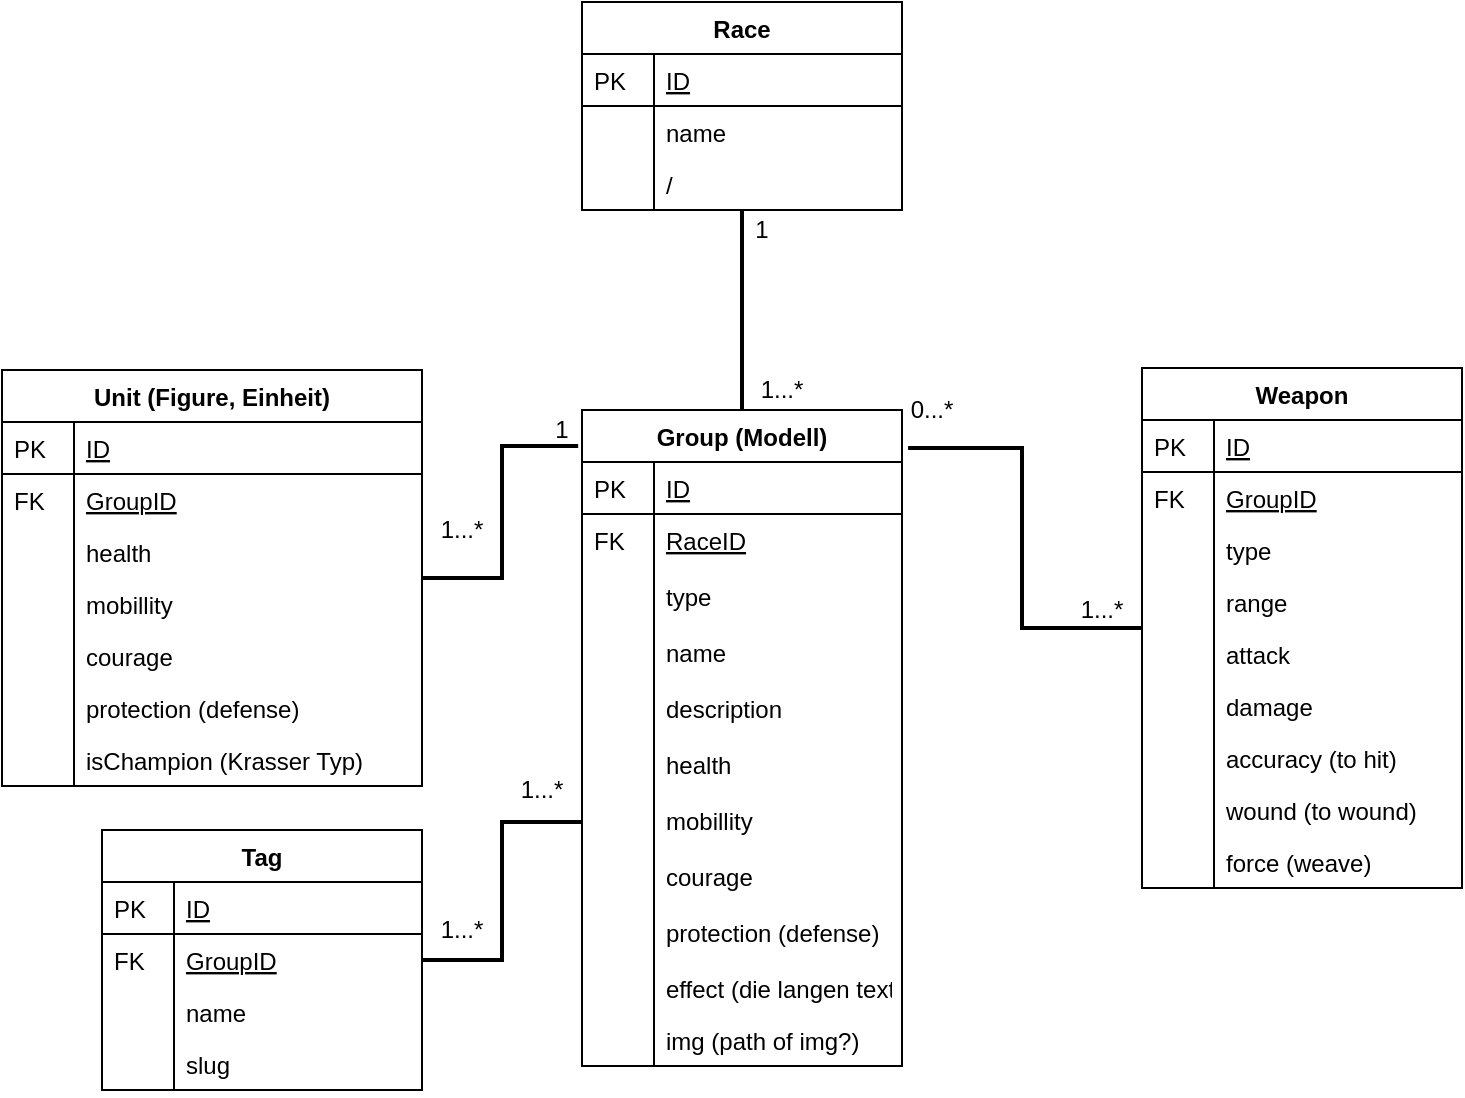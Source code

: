 <mxfile version="12.6.5" type="device"><diagram id="C5RBs43oDa-KdzZeNtuy" name="Page-1"><mxGraphModel dx="1695" dy="1679" grid="1" gridSize="10" guides="1" tooltips="1" connect="1" arrows="1" fold="1" page="1" pageScale="1" pageWidth="827" pageHeight="1169" math="0" shadow="0"><root><mxCell id="WIyWlLk6GJQsqaUBKTNV-0"/><mxCell id="WIyWlLk6GJQsqaUBKTNV-1" parent="WIyWlLk6GJQsqaUBKTNV-0"/><mxCell id="4ZIwkQO6H_GLHo8sSHBJ-36" style="edgeStyle=orthogonalEdgeStyle;rounded=0;orthogonalLoop=1;jettySize=auto;html=1;strokeWidth=2;endArrow=none;endFill=0;exitX=1.019;exitY=0.058;exitDx=0;exitDy=0;exitPerimeter=0;" edge="1" parent="WIyWlLk6GJQsqaUBKTNV-1" source="zkfFHV4jXpPFQw0GAbJ--64" target="4ZIwkQO6H_GLHo8sSHBJ-16"><mxGeometry relative="1" as="geometry"/></mxCell><mxCell id="zkfFHV4jXpPFQw0GAbJ--64" value="Group (Modell)" style="swimlane;fontStyle=1;childLayout=stackLayout;horizontal=1;startSize=26;horizontalStack=0;resizeParent=1;resizeLast=0;collapsible=1;marginBottom=0;rounded=0;shadow=0;strokeWidth=1;" parent="WIyWlLk6GJQsqaUBKTNV-1" vertex="1"><mxGeometry x="280" y="40" width="160" height="328" as="geometry"><mxRectangle x="280" y="40" width="160" height="26" as="alternateBounds"/></mxGeometry></mxCell><mxCell id="zkfFHV4jXpPFQw0GAbJ--65" value="ID" style="shape=partialRectangle;top=0;left=0;right=0;bottom=1;align=left;verticalAlign=top;fillColor=none;spacingLeft=40;spacingRight=4;overflow=hidden;rotatable=0;points=[[0,0.5],[1,0.5]];portConstraint=eastwest;dropTarget=0;rounded=0;shadow=0;strokeWidth=1;fontStyle=4" parent="zkfFHV4jXpPFQw0GAbJ--64" vertex="1"><mxGeometry y="26" width="160" height="26" as="geometry"/></mxCell><mxCell id="zkfFHV4jXpPFQw0GAbJ--66" value="PK" style="shape=partialRectangle;top=0;left=0;bottom=0;fillColor=none;align=left;verticalAlign=top;spacingLeft=4;spacingRight=4;overflow=hidden;rotatable=0;points=[];portConstraint=eastwest;part=1;" parent="zkfFHV4jXpPFQw0GAbJ--65" vertex="1" connectable="0"><mxGeometry width="36" height="26" as="geometry"/></mxCell><mxCell id="4ZIwkQO6H_GLHo8sSHBJ-45" value="RaceID" style="shape=partialRectangle;top=0;left=0;right=0;bottom=0;align=left;verticalAlign=top;fillColor=none;spacingLeft=40;spacingRight=4;overflow=hidden;rotatable=0;points=[[0,0.5],[1,0.5]];portConstraint=eastwest;dropTarget=0;rounded=0;shadow=0;strokeWidth=1;fontStyle=4" vertex="1" parent="zkfFHV4jXpPFQw0GAbJ--64"><mxGeometry y="52" width="160" height="28" as="geometry"/></mxCell><mxCell id="4ZIwkQO6H_GLHo8sSHBJ-46" value="FK" style="shape=partialRectangle;top=0;left=0;bottom=0;fillColor=none;align=left;verticalAlign=top;spacingLeft=4;spacingRight=4;overflow=hidden;rotatable=0;points=[];portConstraint=eastwest;part=1;" vertex="1" connectable="0" parent="4ZIwkQO6H_GLHo8sSHBJ-45"><mxGeometry width="36" height="28" as="geometry"/></mxCell><mxCell id="4ZIwkQO6H_GLHo8sSHBJ-58" value="type" style="shape=partialRectangle;top=0;left=0;right=0;bottom=0;align=left;verticalAlign=top;fillColor=none;spacingLeft=40;spacingRight=4;overflow=hidden;rotatable=0;points=[[0,0.5],[1,0.5]];portConstraint=eastwest;dropTarget=0;rounded=0;shadow=0;strokeWidth=1;" vertex="1" parent="zkfFHV4jXpPFQw0GAbJ--64"><mxGeometry y="80" width="160" height="28" as="geometry"/></mxCell><mxCell id="4ZIwkQO6H_GLHo8sSHBJ-59" value="" style="shape=partialRectangle;top=0;left=0;bottom=0;fillColor=none;align=left;verticalAlign=top;spacingLeft=4;spacingRight=4;overflow=hidden;rotatable=0;points=[];portConstraint=eastwest;part=1;" vertex="1" connectable="0" parent="4ZIwkQO6H_GLHo8sSHBJ-58"><mxGeometry width="36" height="28" as="geometry"/></mxCell><mxCell id="4ZIwkQO6H_GLHo8sSHBJ-56" value="name" style="shape=partialRectangle;top=0;left=0;right=0;bottom=0;align=left;verticalAlign=top;fillColor=none;spacingLeft=40;spacingRight=4;overflow=hidden;rotatable=0;points=[[0,0.5],[1,0.5]];portConstraint=eastwest;dropTarget=0;rounded=0;shadow=0;strokeWidth=1;" vertex="1" parent="zkfFHV4jXpPFQw0GAbJ--64"><mxGeometry y="108" width="160" height="28" as="geometry"/></mxCell><mxCell id="4ZIwkQO6H_GLHo8sSHBJ-57" value="" style="shape=partialRectangle;top=0;left=0;bottom=0;fillColor=none;align=left;verticalAlign=top;spacingLeft=4;spacingRight=4;overflow=hidden;rotatable=0;points=[];portConstraint=eastwest;part=1;" vertex="1" connectable="0" parent="4ZIwkQO6H_GLHo8sSHBJ-56"><mxGeometry width="36" height="28" as="geometry"/></mxCell><mxCell id="4ZIwkQO6H_GLHo8sSHBJ-64" value="description" style="shape=partialRectangle;top=0;left=0;right=0;bottom=0;align=left;verticalAlign=top;fillColor=none;spacingLeft=40;spacingRight=4;overflow=hidden;rotatable=0;points=[[0,0.5],[1,0.5]];portConstraint=eastwest;dropTarget=0;rounded=0;shadow=0;strokeWidth=1;" vertex="1" parent="zkfFHV4jXpPFQw0GAbJ--64"><mxGeometry y="136" width="160" height="28" as="geometry"/></mxCell><mxCell id="4ZIwkQO6H_GLHo8sSHBJ-65" value="" style="shape=partialRectangle;top=0;left=0;bottom=0;fillColor=none;align=left;verticalAlign=top;spacingLeft=4;spacingRight=4;overflow=hidden;rotatable=0;points=[];portConstraint=eastwest;part=1;" vertex="1" connectable="0" parent="4ZIwkQO6H_GLHo8sSHBJ-64"><mxGeometry width="36" height="28" as="geometry"/></mxCell><mxCell id="zkfFHV4jXpPFQw0GAbJ--69" value="health" style="shape=partialRectangle;top=0;left=0;right=0;bottom=0;align=left;verticalAlign=top;fillColor=none;spacingLeft=40;spacingRight=4;overflow=hidden;rotatable=0;points=[[0,0.5],[1,0.5]];portConstraint=eastwest;dropTarget=0;rounded=0;shadow=0;strokeWidth=1;" parent="zkfFHV4jXpPFQw0GAbJ--64" vertex="1"><mxGeometry y="164" width="160" height="28" as="geometry"/></mxCell><mxCell id="zkfFHV4jXpPFQw0GAbJ--70" value="" style="shape=partialRectangle;top=0;left=0;bottom=0;fillColor=none;align=left;verticalAlign=top;spacingLeft=4;spacingRight=4;overflow=hidden;rotatable=0;points=[];portConstraint=eastwest;part=1;" parent="zkfFHV4jXpPFQw0GAbJ--69" vertex="1" connectable="0"><mxGeometry width="36" height="28" as="geometry"/></mxCell><mxCell id="4ZIwkQO6H_GLHo8sSHBJ-1" value="mobillity" style="shape=partialRectangle;top=0;left=0;right=0;bottom=0;align=left;verticalAlign=top;fillColor=none;spacingLeft=40;spacingRight=4;overflow=hidden;rotatable=0;points=[[0,0.5],[1,0.5]];portConstraint=eastwest;dropTarget=0;rounded=0;shadow=0;strokeWidth=1;" vertex="1" parent="zkfFHV4jXpPFQw0GAbJ--64"><mxGeometry y="192" width="160" height="28" as="geometry"/></mxCell><mxCell id="4ZIwkQO6H_GLHo8sSHBJ-2" value="" style="shape=partialRectangle;top=0;left=0;bottom=0;fillColor=none;align=left;verticalAlign=top;spacingLeft=4;spacingRight=4;overflow=hidden;rotatable=0;points=[];portConstraint=eastwest;part=1;" vertex="1" connectable="0" parent="4ZIwkQO6H_GLHo8sSHBJ-1"><mxGeometry width="36" height="28" as="geometry"/></mxCell><mxCell id="4ZIwkQO6H_GLHo8sSHBJ-5" value="courage" style="shape=partialRectangle;top=0;left=0;right=0;bottom=0;align=left;verticalAlign=top;fillColor=none;spacingLeft=40;spacingRight=4;overflow=hidden;rotatable=0;points=[[0,0.5],[1,0.5]];portConstraint=eastwest;dropTarget=0;rounded=0;shadow=0;strokeWidth=1;" vertex="1" parent="zkfFHV4jXpPFQw0GAbJ--64"><mxGeometry y="220" width="160" height="28" as="geometry"/></mxCell><mxCell id="4ZIwkQO6H_GLHo8sSHBJ-6" value="" style="shape=partialRectangle;top=0;left=0;bottom=0;fillColor=none;align=left;verticalAlign=top;spacingLeft=4;spacingRight=4;overflow=hidden;rotatable=0;points=[];portConstraint=eastwest;part=1;" vertex="1" connectable="0" parent="4ZIwkQO6H_GLHo8sSHBJ-5"><mxGeometry width="36" height="28" as="geometry"/></mxCell><mxCell id="4ZIwkQO6H_GLHo8sSHBJ-3" value="protection (defense)" style="shape=partialRectangle;top=0;left=0;right=0;bottom=0;align=left;verticalAlign=top;fillColor=none;spacingLeft=40;spacingRight=4;overflow=hidden;rotatable=0;points=[[0,0.5],[1,0.5]];portConstraint=eastwest;dropTarget=0;rounded=0;shadow=0;strokeWidth=1;" vertex="1" parent="zkfFHV4jXpPFQw0GAbJ--64"><mxGeometry y="248" width="160" height="28" as="geometry"/></mxCell><mxCell id="4ZIwkQO6H_GLHo8sSHBJ-4" value="" style="shape=partialRectangle;top=0;left=0;bottom=0;fillColor=none;align=left;verticalAlign=top;spacingLeft=4;spacingRight=4;overflow=hidden;rotatable=0;points=[];portConstraint=eastwest;part=1;" vertex="1" connectable="0" parent="4ZIwkQO6H_GLHo8sSHBJ-3"><mxGeometry width="36" height="28" as="geometry"/></mxCell><mxCell id="4ZIwkQO6H_GLHo8sSHBJ-40" value="effect (die langen texte, json bzw. array)" style="shape=partialRectangle;top=0;left=0;right=0;bottom=0;align=left;verticalAlign=top;fillColor=none;spacingLeft=40;spacingRight=4;overflow=hidden;rotatable=0;points=[[0,0.5],[1,0.5]];portConstraint=eastwest;dropTarget=0;rounded=0;shadow=0;strokeWidth=1;" vertex="1" parent="zkfFHV4jXpPFQw0GAbJ--64"><mxGeometry y="276" width="160" height="26" as="geometry"/></mxCell><mxCell id="4ZIwkQO6H_GLHo8sSHBJ-41" value="" style="shape=partialRectangle;top=0;left=0;bottom=0;fillColor=none;align=left;verticalAlign=top;spacingLeft=4;spacingRight=4;overflow=hidden;rotatable=0;points=[];portConstraint=eastwest;part=1;" vertex="1" connectable="0" parent="4ZIwkQO6H_GLHo8sSHBJ-40"><mxGeometry width="36" height="26" as="geometry"/></mxCell><mxCell id="4ZIwkQO6H_GLHo8sSHBJ-66" value="img (path of img?)" style="shape=partialRectangle;top=0;left=0;right=0;bottom=0;align=left;verticalAlign=top;fillColor=none;spacingLeft=40;spacingRight=4;overflow=hidden;rotatable=0;points=[[0,0.5],[1,0.5]];portConstraint=eastwest;dropTarget=0;rounded=0;shadow=0;strokeWidth=1;" vertex="1" parent="zkfFHV4jXpPFQw0GAbJ--64"><mxGeometry y="302" width="160" height="26" as="geometry"/></mxCell><mxCell id="4ZIwkQO6H_GLHo8sSHBJ-67" value="" style="shape=partialRectangle;top=0;left=0;bottom=0;fillColor=none;align=left;verticalAlign=top;spacingLeft=4;spacingRight=4;overflow=hidden;rotatable=0;points=[];portConstraint=eastwest;part=1;" vertex="1" connectable="0" parent="4ZIwkQO6H_GLHo8sSHBJ-66"><mxGeometry width="36" height="26" as="geometry"/></mxCell><mxCell id="4ZIwkQO6H_GLHo8sSHBJ-7" value="Tag" style="swimlane;fontStyle=1;childLayout=stackLayout;horizontal=1;startSize=26;horizontalStack=0;resizeParent=1;resizeLast=0;collapsible=1;marginBottom=0;rounded=0;shadow=0;strokeWidth=1;" vertex="1" parent="WIyWlLk6GJQsqaUBKTNV-1"><mxGeometry x="40" y="250" width="160" height="130" as="geometry"><mxRectangle x="260" y="80" width="160" height="26" as="alternateBounds"/></mxGeometry></mxCell><mxCell id="4ZIwkQO6H_GLHo8sSHBJ-8" value="ID" style="shape=partialRectangle;top=0;left=0;right=0;bottom=1;align=left;verticalAlign=top;fillColor=none;spacingLeft=40;spacingRight=4;overflow=hidden;rotatable=0;points=[[0,0.5],[1,0.5]];portConstraint=eastwest;dropTarget=0;rounded=0;shadow=0;strokeWidth=1;fontStyle=4" vertex="1" parent="4ZIwkQO6H_GLHo8sSHBJ-7"><mxGeometry y="26" width="160" height="26" as="geometry"/></mxCell><mxCell id="4ZIwkQO6H_GLHo8sSHBJ-9" value="PK" style="shape=partialRectangle;top=0;left=0;bottom=0;fillColor=none;align=left;verticalAlign=top;spacingLeft=4;spacingRight=4;overflow=hidden;rotatable=0;points=[];portConstraint=eastwest;part=1;" vertex="1" connectable="0" parent="4ZIwkQO6H_GLHo8sSHBJ-8"><mxGeometry width="36" height="26" as="geometry"/></mxCell><mxCell id="4ZIwkQO6H_GLHo8sSHBJ-37" value="GroupID" style="shape=partialRectangle;top=0;left=0;right=0;bottom=0;align=left;verticalAlign=top;fillColor=none;spacingLeft=40;spacingRight=4;overflow=hidden;rotatable=0;points=[[0,0.5],[1,0.5]];portConstraint=eastwest;dropTarget=0;rounded=0;shadow=0;strokeWidth=1;fontStyle=4" vertex="1" parent="4ZIwkQO6H_GLHo8sSHBJ-7"><mxGeometry y="52" width="160" height="26" as="geometry"/></mxCell><mxCell id="4ZIwkQO6H_GLHo8sSHBJ-38" value="FK" style="shape=partialRectangle;top=0;left=0;bottom=0;fillColor=none;align=left;verticalAlign=top;spacingLeft=4;spacingRight=4;overflow=hidden;rotatable=0;points=[];portConstraint=eastwest;part=1;" vertex="1" connectable="0" parent="4ZIwkQO6H_GLHo8sSHBJ-37"><mxGeometry width="36" height="26" as="geometry"/></mxCell><mxCell id="4ZIwkQO6H_GLHo8sSHBJ-12" value="name" style="shape=partialRectangle;top=0;left=0;right=0;bottom=0;align=left;verticalAlign=top;fillColor=none;spacingLeft=40;spacingRight=4;overflow=hidden;rotatable=0;points=[[0,0.5],[1,0.5]];portConstraint=eastwest;dropTarget=0;rounded=0;shadow=0;strokeWidth=1;" vertex="1" parent="4ZIwkQO6H_GLHo8sSHBJ-7"><mxGeometry y="78" width="160" height="26" as="geometry"/></mxCell><mxCell id="4ZIwkQO6H_GLHo8sSHBJ-13" value="" style="shape=partialRectangle;top=0;left=0;bottom=0;fillColor=none;align=left;verticalAlign=top;spacingLeft=4;spacingRight=4;overflow=hidden;rotatable=0;points=[];portConstraint=eastwest;part=1;" vertex="1" connectable="0" parent="4ZIwkQO6H_GLHo8sSHBJ-12"><mxGeometry width="36" height="26" as="geometry"/></mxCell><mxCell id="4ZIwkQO6H_GLHo8sSHBJ-14" value="slug" style="shape=partialRectangle;top=0;left=0;right=0;bottom=0;align=left;verticalAlign=top;fillColor=none;spacingLeft=40;spacingRight=4;overflow=hidden;rotatable=0;points=[[0,0.5],[1,0.5]];portConstraint=eastwest;dropTarget=0;rounded=0;shadow=0;strokeWidth=1;" vertex="1" parent="4ZIwkQO6H_GLHo8sSHBJ-7"><mxGeometry y="104" width="160" height="26" as="geometry"/></mxCell><mxCell id="4ZIwkQO6H_GLHo8sSHBJ-15" value="" style="shape=partialRectangle;top=0;left=0;bottom=0;fillColor=none;align=left;verticalAlign=top;spacingLeft=4;spacingRight=4;overflow=hidden;rotatable=0;points=[];portConstraint=eastwest;part=1;" vertex="1" connectable="0" parent="4ZIwkQO6H_GLHo8sSHBJ-14"><mxGeometry width="36" height="26" as="geometry"/></mxCell><mxCell id="4ZIwkQO6H_GLHo8sSHBJ-16" value="Weapon" style="swimlane;fontStyle=1;childLayout=stackLayout;horizontal=1;startSize=26;horizontalStack=0;resizeParent=1;resizeLast=0;collapsible=1;marginBottom=0;rounded=0;shadow=0;strokeWidth=1;" vertex="1" parent="WIyWlLk6GJQsqaUBKTNV-1"><mxGeometry x="560" y="19" width="160" height="260" as="geometry"><mxRectangle x="260" y="80" width="160" height="26" as="alternateBounds"/></mxGeometry></mxCell><mxCell id="4ZIwkQO6H_GLHo8sSHBJ-17" value="ID" style="shape=partialRectangle;top=0;left=0;right=0;bottom=1;align=left;verticalAlign=top;fillColor=none;spacingLeft=40;spacingRight=4;overflow=hidden;rotatable=0;points=[[0,0.5],[1,0.5]];portConstraint=eastwest;dropTarget=0;rounded=0;shadow=0;strokeWidth=1;fontStyle=4" vertex="1" parent="4ZIwkQO6H_GLHo8sSHBJ-16"><mxGeometry y="26" width="160" height="26" as="geometry"/></mxCell><mxCell id="4ZIwkQO6H_GLHo8sSHBJ-18" value="PK" style="shape=partialRectangle;top=0;left=0;bottom=0;fillColor=none;align=left;verticalAlign=top;spacingLeft=4;spacingRight=4;overflow=hidden;rotatable=0;points=[];portConstraint=eastwest;part=1;" vertex="1" connectable="0" parent="4ZIwkQO6H_GLHo8sSHBJ-17"><mxGeometry width="36" height="26" as="geometry"/></mxCell><mxCell id="4ZIwkQO6H_GLHo8sSHBJ-33" value="GroupID" style="shape=partialRectangle;top=0;left=0;right=0;bottom=0;align=left;verticalAlign=top;fillColor=none;spacingLeft=40;spacingRight=4;overflow=hidden;rotatable=0;points=[[0,0.5],[1,0.5]];portConstraint=eastwest;dropTarget=0;rounded=0;shadow=0;strokeWidth=1;fontStyle=4" vertex="1" parent="4ZIwkQO6H_GLHo8sSHBJ-16"><mxGeometry y="52" width="160" height="26" as="geometry"/></mxCell><mxCell id="4ZIwkQO6H_GLHo8sSHBJ-34" value="FK" style="shape=partialRectangle;top=0;left=0;bottom=0;fillColor=none;align=left;verticalAlign=top;spacingLeft=4;spacingRight=4;overflow=hidden;rotatable=0;points=[];portConstraint=eastwest;part=1;" vertex="1" connectable="0" parent="4ZIwkQO6H_GLHo8sSHBJ-33"><mxGeometry width="36" height="26" as="geometry"/></mxCell><mxCell id="4ZIwkQO6H_GLHo8sSHBJ-19" value="type" style="shape=partialRectangle;top=0;left=0;right=0;bottom=0;align=left;verticalAlign=top;fillColor=none;spacingLeft=40;spacingRight=4;overflow=hidden;rotatable=0;points=[[0,0.5],[1,0.5]];portConstraint=eastwest;dropTarget=0;rounded=0;shadow=0;strokeWidth=1;" vertex="1" parent="4ZIwkQO6H_GLHo8sSHBJ-16"><mxGeometry y="78" width="160" height="26" as="geometry"/></mxCell><mxCell id="4ZIwkQO6H_GLHo8sSHBJ-20" value="" style="shape=partialRectangle;top=0;left=0;bottom=0;fillColor=none;align=left;verticalAlign=top;spacingLeft=4;spacingRight=4;overflow=hidden;rotatable=0;points=[];portConstraint=eastwest;part=1;" vertex="1" connectable="0" parent="4ZIwkQO6H_GLHo8sSHBJ-19"><mxGeometry width="36" height="26" as="geometry"/></mxCell><mxCell id="4ZIwkQO6H_GLHo8sSHBJ-21" value="range" style="shape=partialRectangle;top=0;left=0;right=0;bottom=0;align=left;verticalAlign=top;fillColor=none;spacingLeft=40;spacingRight=4;overflow=hidden;rotatable=0;points=[[0,0.5],[1,0.5]];portConstraint=eastwest;dropTarget=0;rounded=0;shadow=0;strokeWidth=1;" vertex="1" parent="4ZIwkQO6H_GLHo8sSHBJ-16"><mxGeometry y="104" width="160" height="26" as="geometry"/></mxCell><mxCell id="4ZIwkQO6H_GLHo8sSHBJ-22" value="" style="shape=partialRectangle;top=0;left=0;bottom=0;fillColor=none;align=left;verticalAlign=top;spacingLeft=4;spacingRight=4;overflow=hidden;rotatable=0;points=[];portConstraint=eastwest;part=1;" vertex="1" connectable="0" parent="4ZIwkQO6H_GLHo8sSHBJ-21"><mxGeometry width="36" height="26" as="geometry"/></mxCell><mxCell id="4ZIwkQO6H_GLHo8sSHBJ-31" value="attack" style="shape=partialRectangle;top=0;left=0;right=0;bottom=0;align=left;verticalAlign=top;fillColor=none;spacingLeft=40;spacingRight=4;overflow=hidden;rotatable=0;points=[[0,0.5],[1,0.5]];portConstraint=eastwest;dropTarget=0;rounded=0;shadow=0;strokeWidth=1;" vertex="1" parent="4ZIwkQO6H_GLHo8sSHBJ-16"><mxGeometry y="130" width="160" height="26" as="geometry"/></mxCell><mxCell id="4ZIwkQO6H_GLHo8sSHBJ-32" value="" style="shape=partialRectangle;top=0;left=0;bottom=0;fillColor=none;align=left;verticalAlign=top;spacingLeft=4;spacingRight=4;overflow=hidden;rotatable=0;points=[];portConstraint=eastwest;part=1;" vertex="1" connectable="0" parent="4ZIwkQO6H_GLHo8sSHBJ-31"><mxGeometry width="36" height="26" as="geometry"/></mxCell><mxCell id="4ZIwkQO6H_GLHo8sSHBJ-23" value="damage" style="shape=partialRectangle;top=0;left=0;right=0;bottom=0;align=left;verticalAlign=top;fillColor=none;spacingLeft=40;spacingRight=4;overflow=hidden;rotatable=0;points=[[0,0.5],[1,0.5]];portConstraint=eastwest;dropTarget=0;rounded=0;shadow=0;strokeWidth=1;" vertex="1" parent="4ZIwkQO6H_GLHo8sSHBJ-16"><mxGeometry y="156" width="160" height="26" as="geometry"/></mxCell><mxCell id="4ZIwkQO6H_GLHo8sSHBJ-24" value="" style="shape=partialRectangle;top=0;left=0;bottom=0;fillColor=none;align=left;verticalAlign=top;spacingLeft=4;spacingRight=4;overflow=hidden;rotatable=0;points=[];portConstraint=eastwest;part=1;" vertex="1" connectable="0" parent="4ZIwkQO6H_GLHo8sSHBJ-23"><mxGeometry width="36" height="26" as="geometry"/></mxCell><mxCell id="4ZIwkQO6H_GLHo8sSHBJ-25" value="accuracy (to hit)" style="shape=partialRectangle;top=0;left=0;right=0;bottom=0;align=left;verticalAlign=top;fillColor=none;spacingLeft=40;spacingRight=4;overflow=hidden;rotatable=0;points=[[0,0.5],[1,0.5]];portConstraint=eastwest;dropTarget=0;rounded=0;shadow=0;strokeWidth=1;" vertex="1" parent="4ZIwkQO6H_GLHo8sSHBJ-16"><mxGeometry y="182" width="160" height="26" as="geometry"/></mxCell><mxCell id="4ZIwkQO6H_GLHo8sSHBJ-26" value="" style="shape=partialRectangle;top=0;left=0;bottom=0;fillColor=none;align=left;verticalAlign=top;spacingLeft=4;spacingRight=4;overflow=hidden;rotatable=0;points=[];portConstraint=eastwest;part=1;" vertex="1" connectable="0" parent="4ZIwkQO6H_GLHo8sSHBJ-25"><mxGeometry width="36" height="26" as="geometry"/></mxCell><mxCell id="4ZIwkQO6H_GLHo8sSHBJ-27" value="wound (to wound)" style="shape=partialRectangle;top=0;left=0;right=0;bottom=0;align=left;verticalAlign=top;fillColor=none;spacingLeft=40;spacingRight=4;overflow=hidden;rotatable=0;points=[[0,0.5],[1,0.5]];portConstraint=eastwest;dropTarget=0;rounded=0;shadow=0;strokeWidth=1;" vertex="1" parent="4ZIwkQO6H_GLHo8sSHBJ-16"><mxGeometry y="208" width="160" height="26" as="geometry"/></mxCell><mxCell id="4ZIwkQO6H_GLHo8sSHBJ-28" value="" style="shape=partialRectangle;top=0;left=0;bottom=0;fillColor=none;align=left;verticalAlign=top;spacingLeft=4;spacingRight=4;overflow=hidden;rotatable=0;points=[];portConstraint=eastwest;part=1;" vertex="1" connectable="0" parent="4ZIwkQO6H_GLHo8sSHBJ-27"><mxGeometry width="36" height="26" as="geometry"/></mxCell><mxCell id="4ZIwkQO6H_GLHo8sSHBJ-29" value="force (weave)" style="shape=partialRectangle;top=0;left=0;right=0;bottom=0;align=left;verticalAlign=top;fillColor=none;spacingLeft=40;spacingRight=4;overflow=hidden;rotatable=0;points=[[0,0.5],[1,0.5]];portConstraint=eastwest;dropTarget=0;rounded=0;shadow=0;strokeWidth=1;" vertex="1" parent="4ZIwkQO6H_GLHo8sSHBJ-16"><mxGeometry y="234" width="160" height="26" as="geometry"/></mxCell><mxCell id="4ZIwkQO6H_GLHo8sSHBJ-30" value="" style="shape=partialRectangle;top=0;left=0;bottom=0;fillColor=none;align=left;verticalAlign=top;spacingLeft=4;spacingRight=4;overflow=hidden;rotatable=0;points=[];portConstraint=eastwest;part=1;" vertex="1" connectable="0" parent="4ZIwkQO6H_GLHo8sSHBJ-29"><mxGeometry width="36" height="26" as="geometry"/></mxCell><mxCell id="4ZIwkQO6H_GLHo8sSHBJ-44" value="1" style="text;html=1;strokeColor=none;fillColor=none;align=center;verticalAlign=middle;whiteSpace=wrap;rounded=0;" vertex="1" parent="WIyWlLk6GJQsqaUBKTNV-1"><mxGeometry x="360" y="-60" width="20" height="20" as="geometry"/></mxCell><mxCell id="4ZIwkQO6H_GLHo8sSHBJ-47" value="1...*" style="text;html=1;strokeColor=none;fillColor=none;align=center;verticalAlign=middle;whiteSpace=wrap;rounded=0;" vertex="1" parent="WIyWlLk6GJQsqaUBKTNV-1"><mxGeometry x="360" y="20" width="40" height="20" as="geometry"/></mxCell><mxCell id="4ZIwkQO6H_GLHo8sSHBJ-48" value="0...*" style="text;html=1;strokeColor=none;fillColor=none;align=center;verticalAlign=middle;whiteSpace=wrap;rounded=0;" vertex="1" parent="WIyWlLk6GJQsqaUBKTNV-1"><mxGeometry x="440" y="30" width="30" height="20" as="geometry"/></mxCell><mxCell id="4ZIwkQO6H_GLHo8sSHBJ-49" value="1...*" style="text;html=1;strokeColor=none;fillColor=none;align=center;verticalAlign=middle;whiteSpace=wrap;rounded=0;" vertex="1" parent="WIyWlLk6GJQsqaUBKTNV-1"><mxGeometry x="520" y="130" width="40" height="20" as="geometry"/></mxCell><mxCell id="4ZIwkQO6H_GLHo8sSHBJ-60" style="edgeStyle=orthogonalEdgeStyle;rounded=0;orthogonalLoop=1;jettySize=auto;html=1;entryX=0;entryY=0.5;entryDx=0;entryDy=0;endArrow=none;endFill=0;strokeWidth=2;" edge="1" parent="WIyWlLk6GJQsqaUBKTNV-1" source="4ZIwkQO6H_GLHo8sSHBJ-37" target="4ZIwkQO6H_GLHo8sSHBJ-1"><mxGeometry relative="1" as="geometry"/></mxCell><mxCell id="4ZIwkQO6H_GLHo8sSHBJ-61" value="1...*" style="text;html=1;strokeColor=none;fillColor=none;align=center;verticalAlign=middle;whiteSpace=wrap;rounded=0;" vertex="1" parent="WIyWlLk6GJQsqaUBKTNV-1"><mxGeometry x="240" y="220" width="40" height="20" as="geometry"/></mxCell><mxCell id="4ZIwkQO6H_GLHo8sSHBJ-62" value="1...*" style="text;html=1;strokeColor=none;fillColor=none;align=center;verticalAlign=middle;whiteSpace=wrap;rounded=0;" vertex="1" parent="WIyWlLk6GJQsqaUBKTNV-1"><mxGeometry x="200" y="290" width="40" height="20" as="geometry"/></mxCell><mxCell id="4ZIwkQO6H_GLHo8sSHBJ-86" style="edgeStyle=orthogonalEdgeStyle;rounded=0;orthogonalLoop=1;jettySize=auto;html=1;entryX=0.5;entryY=0;entryDx=0;entryDy=0;endArrow=none;endFill=0;strokeWidth=2;" edge="1" parent="WIyWlLk6GJQsqaUBKTNV-1" source="4ZIwkQO6H_GLHo8sSHBJ-78" target="zkfFHV4jXpPFQw0GAbJ--64"><mxGeometry relative="1" as="geometry"/></mxCell><mxCell id="4ZIwkQO6H_GLHo8sSHBJ-78" value="Race" style="swimlane;fontStyle=1;childLayout=stackLayout;horizontal=1;startSize=26;horizontalStack=0;resizeParent=1;resizeLast=0;collapsible=1;marginBottom=0;rounded=0;shadow=0;strokeWidth=1;" vertex="1" parent="WIyWlLk6GJQsqaUBKTNV-1"><mxGeometry x="280" y="-164" width="160" height="104" as="geometry"><mxRectangle x="260" y="80" width="160" height="26" as="alternateBounds"/></mxGeometry></mxCell><mxCell id="4ZIwkQO6H_GLHo8sSHBJ-79" value="ID" style="shape=partialRectangle;top=0;left=0;right=0;bottom=1;align=left;verticalAlign=top;fillColor=none;spacingLeft=40;spacingRight=4;overflow=hidden;rotatable=0;points=[[0,0.5],[1,0.5]];portConstraint=eastwest;dropTarget=0;rounded=0;shadow=0;strokeWidth=1;fontStyle=4" vertex="1" parent="4ZIwkQO6H_GLHo8sSHBJ-78"><mxGeometry y="26" width="160" height="26" as="geometry"/></mxCell><mxCell id="4ZIwkQO6H_GLHo8sSHBJ-80" value="PK" style="shape=partialRectangle;top=0;left=0;bottom=0;fillColor=none;align=left;verticalAlign=top;spacingLeft=4;spacingRight=4;overflow=hidden;rotatable=0;points=[];portConstraint=eastwest;part=1;" vertex="1" connectable="0" parent="4ZIwkQO6H_GLHo8sSHBJ-79"><mxGeometry width="36" height="26" as="geometry"/></mxCell><mxCell id="4ZIwkQO6H_GLHo8sSHBJ-81" value="name" style="shape=partialRectangle;top=0;left=0;right=0;bottom=0;align=left;verticalAlign=top;fillColor=none;spacingLeft=40;spacingRight=4;overflow=hidden;rotatable=0;points=[[0,0.5],[1,0.5]];portConstraint=eastwest;dropTarget=0;rounded=0;shadow=0;strokeWidth=1;" vertex="1" parent="4ZIwkQO6H_GLHo8sSHBJ-78"><mxGeometry y="52" width="160" height="26" as="geometry"/></mxCell><mxCell id="4ZIwkQO6H_GLHo8sSHBJ-82" value="" style="shape=partialRectangle;top=0;left=0;bottom=0;fillColor=none;align=left;verticalAlign=top;spacingLeft=4;spacingRight=4;overflow=hidden;rotatable=0;points=[];portConstraint=eastwest;part=1;" vertex="1" connectable="0" parent="4ZIwkQO6H_GLHo8sSHBJ-81"><mxGeometry width="36" height="26" as="geometry"/></mxCell><mxCell id="4ZIwkQO6H_GLHo8sSHBJ-83" value="/" style="shape=partialRectangle;top=0;left=0;right=0;bottom=0;align=left;verticalAlign=top;fillColor=none;spacingLeft=40;spacingRight=4;overflow=hidden;rotatable=0;points=[[0,0.5],[1,0.5]];portConstraint=eastwest;dropTarget=0;rounded=0;shadow=0;strokeWidth=1;" vertex="1" parent="4ZIwkQO6H_GLHo8sSHBJ-78"><mxGeometry y="78" width="160" height="26" as="geometry"/></mxCell><mxCell id="4ZIwkQO6H_GLHo8sSHBJ-84" value="" style="shape=partialRectangle;top=0;left=0;bottom=0;fillColor=none;align=left;verticalAlign=top;spacingLeft=4;spacingRight=4;overflow=hidden;rotatable=0;points=[];portConstraint=eastwest;part=1;" vertex="1" connectable="0" parent="4ZIwkQO6H_GLHo8sSHBJ-83"><mxGeometry width="36" height="26" as="geometry"/></mxCell><mxCell id="4ZIwkQO6H_GLHo8sSHBJ-101" style="edgeStyle=orthogonalEdgeStyle;rounded=0;orthogonalLoop=1;jettySize=auto;html=1;entryX=-0.012;entryY=0.055;entryDx=0;entryDy=0;entryPerimeter=0;endArrow=none;endFill=0;strokeWidth=2;" edge="1" parent="WIyWlLk6GJQsqaUBKTNV-1" source="4ZIwkQO6H_GLHo8sSHBJ-87" target="zkfFHV4jXpPFQw0GAbJ--64"><mxGeometry relative="1" as="geometry"/></mxCell><mxCell id="4ZIwkQO6H_GLHo8sSHBJ-87" value="Unit (Figure, Einheit)" style="swimlane;fontStyle=1;childLayout=stackLayout;horizontal=1;startSize=26;horizontalStack=0;resizeParent=1;resizeLast=0;collapsible=1;marginBottom=0;rounded=0;shadow=0;strokeWidth=1;" vertex="1" parent="WIyWlLk6GJQsqaUBKTNV-1"><mxGeometry x="-10" y="20" width="210" height="208" as="geometry"><mxRectangle x="260" y="80" width="160" height="26" as="alternateBounds"/></mxGeometry></mxCell><mxCell id="4ZIwkQO6H_GLHo8sSHBJ-88" value="ID" style="shape=partialRectangle;top=0;left=0;right=0;bottom=1;align=left;verticalAlign=top;fillColor=none;spacingLeft=40;spacingRight=4;overflow=hidden;rotatable=0;points=[[0,0.5],[1,0.5]];portConstraint=eastwest;dropTarget=0;rounded=0;shadow=0;strokeWidth=1;fontStyle=4" vertex="1" parent="4ZIwkQO6H_GLHo8sSHBJ-87"><mxGeometry y="26" width="210" height="26" as="geometry"/></mxCell><mxCell id="4ZIwkQO6H_GLHo8sSHBJ-89" value="PK" style="shape=partialRectangle;top=0;left=0;bottom=0;fillColor=none;align=left;verticalAlign=top;spacingLeft=4;spacingRight=4;overflow=hidden;rotatable=0;points=[];portConstraint=eastwest;part=1;" vertex="1" connectable="0" parent="4ZIwkQO6H_GLHo8sSHBJ-88"><mxGeometry width="36" height="26" as="geometry"/></mxCell><mxCell id="4ZIwkQO6H_GLHo8sSHBJ-90" value="GroupID" style="shape=partialRectangle;top=0;left=0;right=0;bottom=0;align=left;verticalAlign=top;fillColor=none;spacingLeft=40;spacingRight=4;overflow=hidden;rotatable=0;points=[[0,0.5],[1,0.5]];portConstraint=eastwest;dropTarget=0;rounded=0;shadow=0;strokeWidth=1;fontStyle=4" vertex="1" parent="4ZIwkQO6H_GLHo8sSHBJ-87"><mxGeometry y="52" width="210" height="26" as="geometry"/></mxCell><mxCell id="4ZIwkQO6H_GLHo8sSHBJ-91" value="FK" style="shape=partialRectangle;top=0;left=0;bottom=0;fillColor=none;align=left;verticalAlign=top;spacingLeft=4;spacingRight=4;overflow=hidden;rotatable=0;points=[];portConstraint=eastwest;part=1;" vertex="1" connectable="0" parent="4ZIwkQO6H_GLHo8sSHBJ-90"><mxGeometry width="36" height="26" as="geometry"/></mxCell><mxCell id="4ZIwkQO6H_GLHo8sSHBJ-92" value="health" style="shape=partialRectangle;top=0;left=0;right=0;bottom=0;align=left;verticalAlign=top;fillColor=none;spacingLeft=40;spacingRight=4;overflow=hidden;rotatable=0;points=[[0,0.5],[1,0.5]];portConstraint=eastwest;dropTarget=0;rounded=0;shadow=0;strokeWidth=1;" vertex="1" parent="4ZIwkQO6H_GLHo8sSHBJ-87"><mxGeometry y="78" width="210" height="26" as="geometry"/></mxCell><mxCell id="4ZIwkQO6H_GLHo8sSHBJ-93" value="" style="shape=partialRectangle;top=0;left=0;bottom=0;fillColor=none;align=left;verticalAlign=top;spacingLeft=4;spacingRight=4;overflow=hidden;rotatable=0;points=[];portConstraint=eastwest;part=1;" vertex="1" connectable="0" parent="4ZIwkQO6H_GLHo8sSHBJ-92"><mxGeometry width="36" height="26" as="geometry"/></mxCell><mxCell id="4ZIwkQO6H_GLHo8sSHBJ-95" value="mobillity" style="shape=partialRectangle;top=0;left=0;right=0;bottom=0;align=left;verticalAlign=top;fillColor=none;spacingLeft=40;spacingRight=4;overflow=hidden;rotatable=0;points=[[0,0.5],[1,0.5]];portConstraint=eastwest;dropTarget=0;rounded=0;shadow=0;strokeWidth=1;" vertex="1" parent="4ZIwkQO6H_GLHo8sSHBJ-87"><mxGeometry y="104" width="210" height="26" as="geometry"/></mxCell><mxCell id="4ZIwkQO6H_GLHo8sSHBJ-96" value="" style="shape=partialRectangle;top=0;left=0;bottom=0;fillColor=none;align=left;verticalAlign=top;spacingLeft=4;spacingRight=4;overflow=hidden;rotatable=0;points=[];portConstraint=eastwest;part=1;" vertex="1" connectable="0" parent="4ZIwkQO6H_GLHo8sSHBJ-95"><mxGeometry width="36" height="26" as="geometry"/></mxCell><mxCell id="4ZIwkQO6H_GLHo8sSHBJ-97" value="courage" style="shape=partialRectangle;top=0;left=0;right=0;bottom=0;align=left;verticalAlign=top;fillColor=none;spacingLeft=40;spacingRight=4;overflow=hidden;rotatable=0;points=[[0,0.5],[1,0.5]];portConstraint=eastwest;dropTarget=0;rounded=0;shadow=0;strokeWidth=1;" vertex="1" parent="4ZIwkQO6H_GLHo8sSHBJ-87"><mxGeometry y="130" width="210" height="26" as="geometry"/></mxCell><mxCell id="4ZIwkQO6H_GLHo8sSHBJ-98" value="" style="shape=partialRectangle;top=0;left=0;bottom=0;fillColor=none;align=left;verticalAlign=top;spacingLeft=4;spacingRight=4;overflow=hidden;rotatable=0;points=[];portConstraint=eastwest;part=1;" vertex="1" connectable="0" parent="4ZIwkQO6H_GLHo8sSHBJ-97"><mxGeometry width="36" height="26" as="geometry"/></mxCell><mxCell id="4ZIwkQO6H_GLHo8sSHBJ-99" value="protection (defense)" style="shape=partialRectangle;top=0;left=0;right=0;bottom=0;align=left;verticalAlign=top;fillColor=none;spacingLeft=40;spacingRight=4;overflow=hidden;rotatable=0;points=[[0,0.5],[1,0.5]];portConstraint=eastwest;dropTarget=0;rounded=0;shadow=0;strokeWidth=1;" vertex="1" parent="4ZIwkQO6H_GLHo8sSHBJ-87"><mxGeometry y="156" width="210" height="26" as="geometry"/></mxCell><mxCell id="4ZIwkQO6H_GLHo8sSHBJ-100" value="" style="shape=partialRectangle;top=0;left=0;bottom=0;fillColor=none;align=left;verticalAlign=top;spacingLeft=4;spacingRight=4;overflow=hidden;rotatable=0;points=[];portConstraint=eastwest;part=1;" vertex="1" connectable="0" parent="4ZIwkQO6H_GLHo8sSHBJ-99"><mxGeometry width="36" height="26" as="geometry"/></mxCell><mxCell id="4ZIwkQO6H_GLHo8sSHBJ-106" value="isChampion (Krasser Typ)" style="shape=partialRectangle;top=0;left=0;right=0;bottom=0;align=left;verticalAlign=top;fillColor=none;spacingLeft=40;spacingRight=4;overflow=hidden;rotatable=0;points=[[0,0.5],[1,0.5]];portConstraint=eastwest;dropTarget=0;rounded=0;shadow=0;strokeWidth=1;" vertex="1" parent="4ZIwkQO6H_GLHo8sSHBJ-87"><mxGeometry y="182" width="210" height="26" as="geometry"/></mxCell><mxCell id="4ZIwkQO6H_GLHo8sSHBJ-107" value="" style="shape=partialRectangle;top=0;left=0;bottom=0;fillColor=none;align=left;verticalAlign=top;spacingLeft=4;spacingRight=4;overflow=hidden;rotatable=0;points=[];portConstraint=eastwest;part=1;" vertex="1" connectable="0" parent="4ZIwkQO6H_GLHo8sSHBJ-106"><mxGeometry width="36" height="26" as="geometry"/></mxCell><mxCell id="4ZIwkQO6H_GLHo8sSHBJ-102" value="1" style="text;html=1;strokeColor=none;fillColor=none;align=center;verticalAlign=middle;whiteSpace=wrap;rounded=0;" vertex="1" parent="WIyWlLk6GJQsqaUBKTNV-1"><mxGeometry x="260" y="40" width="20" height="20" as="geometry"/></mxCell><mxCell id="4ZIwkQO6H_GLHo8sSHBJ-103" value="1...*" style="text;html=1;strokeColor=none;fillColor=none;align=center;verticalAlign=middle;whiteSpace=wrap;rounded=0;" vertex="1" parent="WIyWlLk6GJQsqaUBKTNV-1"><mxGeometry x="200" y="90" width="40" height="20" as="geometry"/></mxCell></root></mxGraphModel></diagram></mxfile>